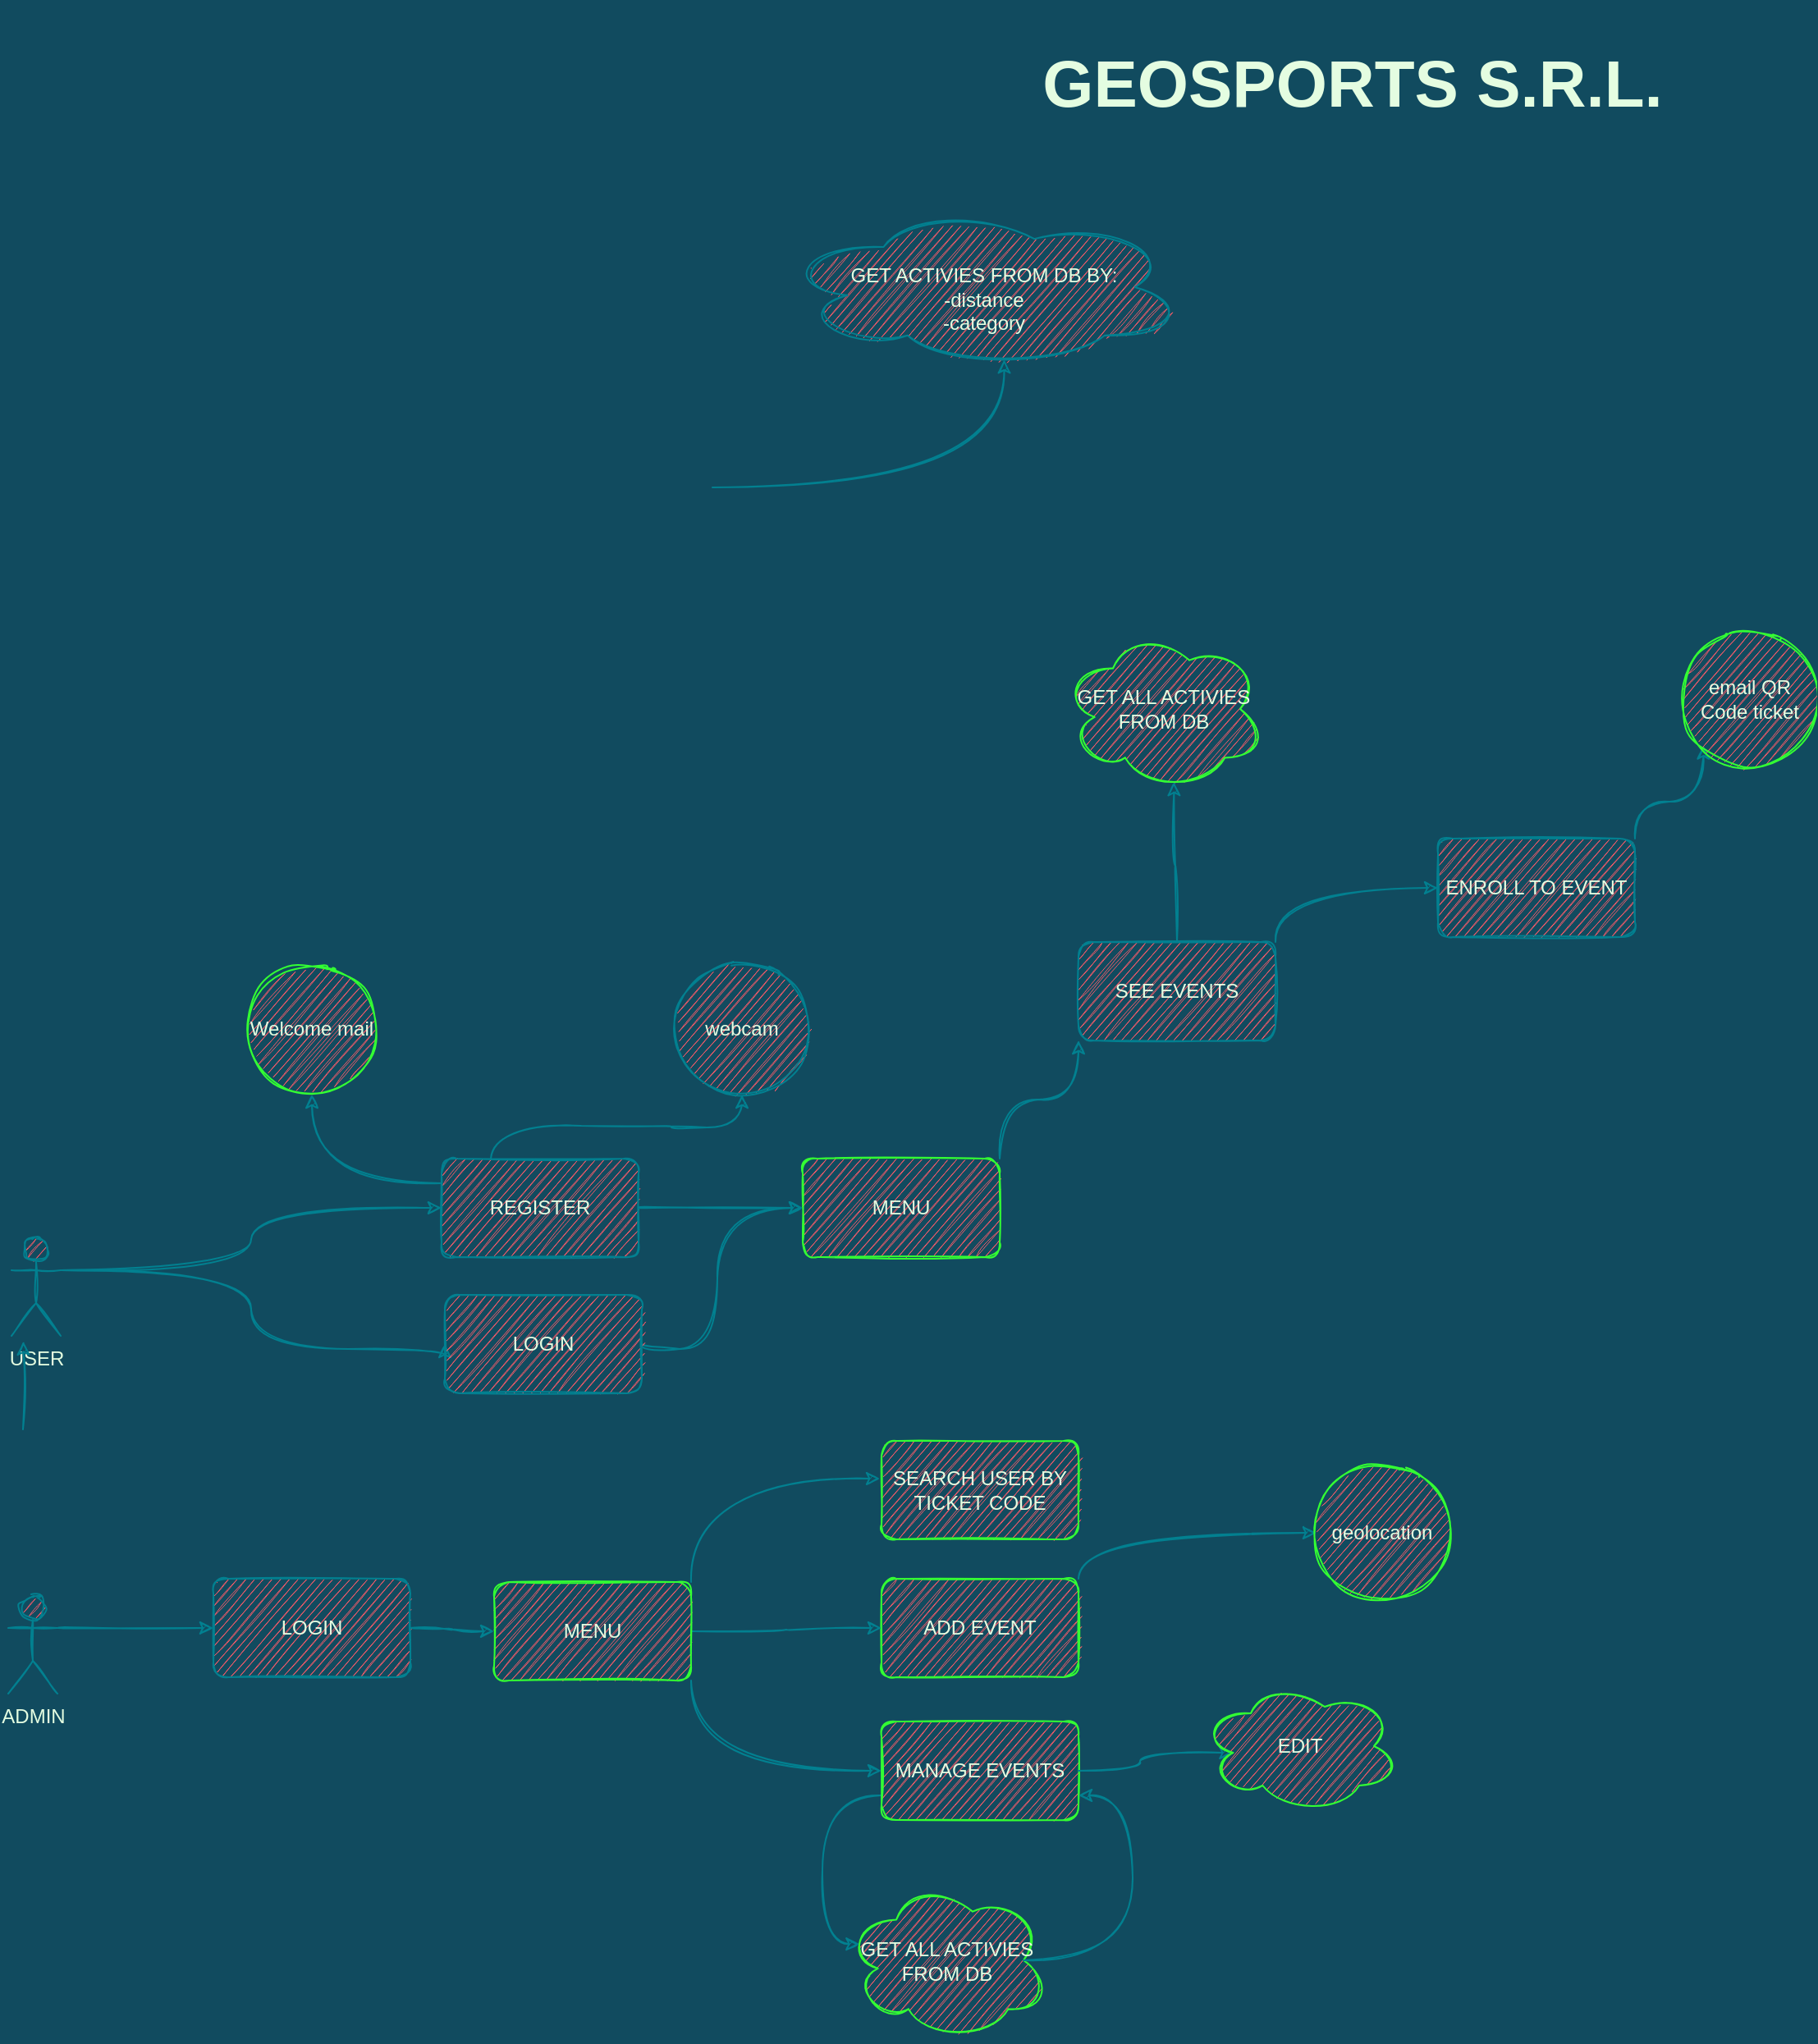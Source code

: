 <mxfile version="16.1.2" type="device"><diagram id="VU3AlSUJJOnAMAtMM2fT" name="Page-1"><mxGraphModel dx="1883" dy="1581" grid="0" gridSize="29" guides="1" tooltips="1" connect="1" arrows="1" fold="1" page="0" pageScale="1" pageWidth="850" pageHeight="1100" background="#114B5F" math="0" shadow="0"><root><mxCell id="0"/><mxCell id="1" parent="0"/><mxCell id="59QvP1uvpDmldnTHYQwH-15" style="edgeStyle=orthogonalEdgeStyle;orthogonalLoop=1;jettySize=auto;html=1;exitX=1;exitY=0.5;exitDx=0;exitDy=0;entryX=0;entryY=0.5;entryDx=0;entryDy=0;fontSize=13;strokeColor=#028090;fontColor=#E4FDE1;labelBackgroundColor=#114B5F;curved=1;sketch=1;" parent="1" source="59QvP1uvpDmldnTHYQwH-2" target="59QvP1uvpDmldnTHYQwH-14" edge="1"><mxGeometry relative="1" as="geometry"/></mxCell><mxCell id="O3Fkr6ZYe0m7NWBWwjO8-6" style="edgeStyle=orthogonalEdgeStyle;orthogonalLoop=1;jettySize=auto;html=1;exitX=0.25;exitY=0;exitDx=0;exitDy=0;strokeColor=#028090;fontColor=#E4FDE1;labelBackgroundColor=#114B5F;curved=1;sketch=1;" parent="1" source="59QvP1uvpDmldnTHYQwH-2" target="O3Fkr6ZYe0m7NWBWwjO8-5" edge="1"><mxGeometry relative="1" as="geometry"/></mxCell><mxCell id="HDRgqJoIDJQYMZm_mFgl-2" style="edgeStyle=orthogonalEdgeStyle;orthogonalLoop=1;jettySize=auto;html=1;exitX=0;exitY=0.25;exitDx=0;exitDy=0;strokeColor=#028090;fontColor=#E4FDE1;labelBackgroundColor=#114B5F;curved=1;sketch=1;" parent="1" source="59QvP1uvpDmldnTHYQwH-2" target="HDRgqJoIDJQYMZm_mFgl-1" edge="1"><mxGeometry relative="1" as="geometry"/></mxCell><mxCell id="59QvP1uvpDmldnTHYQwH-2" value="REGISTER" style="whiteSpace=wrap;html=1;fillColor=#F45B69;strokeColor=#028090;fontColor=#E4FDE1;sketch=1;rounded=1;" parent="1" vertex="1"><mxGeometry x="15" y="33" width="120" height="60" as="geometry"/></mxCell><mxCell id="59QvP1uvpDmldnTHYQwH-16" style="edgeStyle=orthogonalEdgeStyle;orthogonalLoop=1;jettySize=auto;html=1;exitX=1;exitY=0.5;exitDx=0;exitDy=0;entryX=0;entryY=0.5;entryDx=0;entryDy=0;fontSize=13;strokeColor=#028090;fontColor=#E4FDE1;labelBackgroundColor=#114B5F;curved=1;sketch=1;" parent="1" source="59QvP1uvpDmldnTHYQwH-17" target="59QvP1uvpDmldnTHYQwH-14" edge="1"><mxGeometry relative="1" as="geometry"><Array as="points"><mxPoint x="183" y="149"/><mxPoint x="183" y="63"/></Array></mxGeometry></mxCell><mxCell id="IykTQJylVlhp2z3ZIiHw-8" style="edgeStyle=orthogonalEdgeStyle;orthogonalLoop=1;jettySize=auto;html=1;exitX=1;exitY=0.5;exitDx=0;exitDy=0;entryX=0;entryY=0.5;entryDx=0;entryDy=0;fontSize=12;fontColor=#E4FDE1;strokeColor=#028090;fillColor=#F45B69;curved=1;sketch=1;" parent="1" source="59QvP1uvpDmldnTHYQwH-3" target="IykTQJylVlhp2z3ZIiHw-7" edge="1"><mxGeometry relative="1" as="geometry"/></mxCell><mxCell id="59QvP1uvpDmldnTHYQwH-3" value="LOGIN" style="whiteSpace=wrap;html=1;fillColor=#F45B69;strokeColor=#028090;fontColor=#E4FDE1;sketch=1;rounded=1;" parent="1" vertex="1"><mxGeometry x="-124" y="289" width="120" height="60" as="geometry"/></mxCell><mxCell id="59QvP1uvpDmldnTHYQwH-5" style="edgeStyle=orthogonalEdgeStyle;orthogonalLoop=1;jettySize=auto;html=1;exitX=1;exitY=0.333;exitDx=0;exitDy=0;exitPerimeter=0;entryX=0;entryY=0.5;entryDx=0;entryDy=0;strokeColor=#028090;fontColor=#E4FDE1;labelBackgroundColor=#114B5F;curved=1;sketch=1;" parent="1" source="59QvP1uvpDmldnTHYQwH-4" target="59QvP1uvpDmldnTHYQwH-3" edge="1"><mxGeometry relative="1" as="geometry"/></mxCell><mxCell id="59QvP1uvpDmldnTHYQwH-4" value="ADMIN&lt;br&gt;" style="shape=umlActor;verticalLabelPosition=bottom;verticalAlign=top;html=1;outlineConnect=0;fillColor=#F45B69;strokeColor=#028090;fontColor=#E4FDE1;sketch=1;rounded=1;" parent="1" vertex="1"><mxGeometry x="-249" y="299" width="30" height="60" as="geometry"/></mxCell><mxCell id="59QvP1uvpDmldnTHYQwH-7" style="edgeStyle=orthogonalEdgeStyle;orthogonalLoop=1;jettySize=auto;html=1;exitX=1;exitY=0.333;exitDx=0;exitDy=0;exitPerimeter=0;entryX=0;entryY=0.5;entryDx=0;entryDy=0;strokeColor=#028090;fontColor=#E4FDE1;labelBackgroundColor=#114B5F;curved=1;sketch=1;" parent="1" source="59QvP1uvpDmldnTHYQwH-6" target="59QvP1uvpDmldnTHYQwH-17" edge="1"><mxGeometry relative="1" as="geometry"><Array as="points"><mxPoint x="-101" y="101"/><mxPoint x="-101" y="149"/></Array></mxGeometry></mxCell><mxCell id="59QvP1uvpDmldnTHYQwH-8" style="edgeStyle=orthogonalEdgeStyle;orthogonalLoop=1;jettySize=auto;html=1;exitX=1;exitY=0.333;exitDx=0;exitDy=0;exitPerimeter=0;entryX=0;entryY=0.5;entryDx=0;entryDy=0;strokeColor=#028090;fontColor=#E4FDE1;labelBackgroundColor=#114B5F;curved=1;sketch=1;" parent="1" source="59QvP1uvpDmldnTHYQwH-6" target="59QvP1uvpDmldnTHYQwH-2" edge="1"><mxGeometry relative="1" as="geometry"/></mxCell><mxCell id="59QvP1uvpDmldnTHYQwH-6" value="USER&lt;br&gt;" style="shape=umlActor;verticalLabelPosition=bottom;verticalAlign=top;html=1;outlineConnect=0;fillColor=#F45B69;strokeColor=#028090;fontColor=#E4FDE1;sketch=1;rounded=1;" parent="1" vertex="1"><mxGeometry x="-247" y="81" width="30" height="60" as="geometry"/></mxCell><mxCell id="IykTQJylVlhp2z3ZIiHw-14" style="edgeStyle=orthogonalEdgeStyle;curved=1;rounded=1;sketch=1;orthogonalLoop=1;jettySize=auto;html=1;exitX=1;exitY=0;exitDx=0;exitDy=0;entryX=0;entryY=0.5;entryDx=0;entryDy=0;fontSize=12;fontColor=#E4FDE1;strokeColor=#028090;fillColor=#F45B69;" parent="1" source="59QvP1uvpDmldnTHYQwH-9" target="IykTQJylVlhp2z3ZIiHw-13" edge="1"><mxGeometry relative="1" as="geometry"/></mxCell><mxCell id="59QvP1uvpDmldnTHYQwH-9" value="ADD EVENT" style="whiteSpace=wrap;html=1;fillColor=#F45B69;strokeColor=#33FF33;fontColor=#E4FDE1;sketch=1;rounded=1;" parent="1" vertex="1"><mxGeometry x="283" y="289" width="120" height="60" as="geometry"/></mxCell><mxCell id="IykTQJylVlhp2z3ZIiHw-6" style="edgeStyle=orthogonalEdgeStyle;orthogonalLoop=1;jettySize=auto;html=1;exitX=0;exitY=0.75;exitDx=0;exitDy=0;entryX=0.07;entryY=0.4;entryDx=0;entryDy=0;entryPerimeter=0;fontSize=12;fontColor=#E4FDE1;strokeColor=#028090;fillColor=#F45B69;curved=1;sketch=1;" parent="1" source="59QvP1uvpDmldnTHYQwH-11" target="IykTQJylVlhp2z3ZIiHw-5" edge="1"><mxGeometry relative="1" as="geometry"><Array as="points"><mxPoint x="247" y="421"/><mxPoint x="247" y="512"/></Array></mxGeometry></mxCell><mxCell id="59QvP1uvpDmldnTHYQwH-11" value="MANAGE EVENTS" style="whiteSpace=wrap;html=1;fillColor=#F45B69;strokeColor=#33FF33;fontColor=#E4FDE1;sketch=1;rounded=1;" parent="1" vertex="1"><mxGeometry x="283" y="376" width="120" height="60" as="geometry"/></mxCell><mxCell id="59QvP1uvpDmldnTHYQwH-12" value="&lt;font style=&quot;font-size: 40px;&quot;&gt;GEOSPORTS S.R.L.&lt;/font&gt;" style="text;html=1;align=center;verticalAlign=middle;whiteSpace=wrap;fontStyle=1;fontSize=40;fontColor=#E4FDE1;sketch=1;rounded=1;" parent="1" vertex="1"><mxGeometry x="301" y="-673" width="538" height="100" as="geometry"/></mxCell><mxCell id="59QvP1uvpDmldnTHYQwH-22" style="edgeStyle=orthogonalEdgeStyle;orthogonalLoop=1;jettySize=auto;html=1;exitX=1;exitY=0;exitDx=0;exitDy=0;entryX=0;entryY=1;entryDx=0;entryDy=0;fontSize=13;strokeColor=#028090;fontColor=#E4FDE1;labelBackgroundColor=#114B5F;curved=1;sketch=1;" parent="1" source="59QvP1uvpDmldnTHYQwH-14" target="59QvP1uvpDmldnTHYQwH-18" edge="1"><mxGeometry relative="1" as="geometry"/></mxCell><mxCell id="59QvP1uvpDmldnTHYQwH-14" value="MENU" style="whiteSpace=wrap;html=1;fillColor=#F45B69;strokeColor=#33FF33;fontColor=#E4FDE1;sketch=1;rounded=1;" parent="1" vertex="1"><mxGeometry x="235" y="33" width="120" height="60" as="geometry"/></mxCell><mxCell id="59QvP1uvpDmldnTHYQwH-17" value="LOGIN" style="whiteSpace=wrap;html=1;fillColor=#F45B69;strokeColor=#028090;fontColor=#E4FDE1;sketch=1;rounded=1;" parent="1" vertex="1"><mxGeometry x="17" y="116" width="120" height="60" as="geometry"/></mxCell><mxCell id="59QvP1uvpDmldnTHYQwH-24" style="edgeStyle=orthogonalEdgeStyle;orthogonalLoop=1;jettySize=auto;html=1;exitX=1;exitY=0;exitDx=0;exitDy=0;entryX=0;entryY=0.5;entryDx=0;entryDy=0;fontSize=13;strokeColor=#028090;fontColor=#E4FDE1;labelBackgroundColor=#114B5F;curved=1;sketch=1;" parent="1" source="59QvP1uvpDmldnTHYQwH-18" target="59QvP1uvpDmldnTHYQwH-23" edge="1"><mxGeometry relative="1" as="geometry"/></mxCell><mxCell id="IykTQJylVlhp2z3ZIiHw-15" style="edgeStyle=orthogonalEdgeStyle;curved=1;rounded=1;sketch=1;orthogonalLoop=1;jettySize=auto;html=1;exitX=0.5;exitY=0;exitDx=0;exitDy=0;entryX=0.55;entryY=0.95;entryDx=0;entryDy=0;entryPerimeter=0;fontSize=12;fontColor=#E4FDE1;strokeColor=#028090;fillColor=#F45B69;" parent="1" source="59QvP1uvpDmldnTHYQwH-18" target="IykTQJylVlhp2z3ZIiHw-12" edge="1"><mxGeometry relative="1" as="geometry"/></mxCell><mxCell id="59QvP1uvpDmldnTHYQwH-18" value="SEE EVENTS" style="whiteSpace=wrap;html=1;fillColor=#F45B69;strokeColor=#028090;fontColor=#E4FDE1;sketch=1;rounded=1;" parent="1" vertex="1"><mxGeometry x="403" y="-99" width="120" height="60" as="geometry"/></mxCell><mxCell id="O3Fkr6ZYe0m7NWBWwjO8-10" style="edgeStyle=orthogonalEdgeStyle;orthogonalLoop=1;jettySize=auto;html=1;exitX=1;exitY=0;exitDx=0;exitDy=0;entryX=0;entryY=1;entryDx=0;entryDy=0;strokeColor=#028090;fontColor=#E4FDE1;labelBackgroundColor=#114B5F;curved=1;sketch=1;" parent="1" source="59QvP1uvpDmldnTHYQwH-23" target="O3Fkr6ZYe0m7NWBWwjO8-9" edge="1"><mxGeometry relative="1" as="geometry"/></mxCell><mxCell id="59QvP1uvpDmldnTHYQwH-23" value="ENROLL TO EVENT" style="whiteSpace=wrap;html=1;fillColor=#F45B69;strokeColor=#028090;fontColor=#E4FDE1;sketch=1;rounded=1;" parent="1" vertex="1"><mxGeometry x="622" y="-162" width="120" height="60" as="geometry"/></mxCell><mxCell id="O3Fkr6ZYe0m7NWBWwjO8-5" value="webcam" style="ellipse;whiteSpace=wrap;html=1;aspect=fixed;fillColor=#F45B69;strokeColor=#028090;fontColor=#E4FDE1;sketch=1;rounded=1;" parent="1" vertex="1"><mxGeometry x="158" y="-86" width="80" height="80" as="geometry"/></mxCell><mxCell id="O3Fkr6ZYe0m7NWBWwjO8-9" value="email QR Code ticket" style="ellipse;whiteSpace=wrap;html=1;aspect=fixed;fillColor=#F45B69;strokeColor=#33FF33;fontColor=#E4FDE1;sketch=1;rounded=1;" parent="1" vertex="1"><mxGeometry x="772" y="-287" width="80" height="80" as="geometry"/></mxCell><mxCell id="IykTQJylVlhp2z3ZIiHw-4" style="edgeStyle=orthogonalEdgeStyle;orthogonalLoop=1;jettySize=auto;html=1;exitX=1;exitY=0.5;exitDx=0;exitDy=0;fontColor=#E4FDE1;strokeColor=#028090;fillColor=#F45B69;curved=1;sketch=1;entryX=0.16;entryY=0.55;entryDx=0;entryDy=0;entryPerimeter=0;" parent="1" source="59QvP1uvpDmldnTHYQwH-11" target="IykTQJylVlhp2z3ZIiHw-3" edge="1"><mxGeometry relative="1" as="geometry"><mxPoint x="501.25" y="540" as="sourcePoint"/></mxGeometry></mxCell><mxCell id="IykTQJylVlhp2z3ZIiHw-17" style="edgeStyle=orthogonalEdgeStyle;curved=1;rounded=1;sketch=1;orthogonalLoop=1;jettySize=auto;html=1;exitX=1;exitY=0;exitDx=0;exitDy=0;entryX=0.55;entryY=0.95;entryDx=0;entryDy=0;entryPerimeter=0;fontSize=12;fontColor=#E4FDE1;strokeColor=#028090;fillColor=#F45B69;" parent="1" target="IykTQJylVlhp2z3ZIiHw-16" edge="1"><mxGeometry relative="1" as="geometry"><mxPoint x="180" y="-376" as="sourcePoint"/></mxGeometry></mxCell><mxCell id="IykTQJylVlhp2z3ZIiHw-20" style="edgeStyle=orthogonalEdgeStyle;curved=1;rounded=1;sketch=1;orthogonalLoop=1;jettySize=auto;html=1;exitX=0.5;exitY=0;exitDx=0;exitDy=0;fontSize=12;fontColor=#E4FDE1;strokeColor=#028090;fillColor=#F45B69;" parent="1" edge="1"><mxGeometry relative="1" as="geometry"><mxPoint x="-239.857" y="144.429" as="targetPoint"/><mxPoint x="-240" y="198" as="sourcePoint"/></mxGeometry></mxCell><mxCell id="HDRgqJoIDJQYMZm_mFgl-1" value="Welcome mail" style="ellipse;whiteSpace=wrap;html=1;aspect=fixed;fillColor=#F45B69;strokeColor=#33FF33;fontColor=#E4FDE1;sketch=1;rounded=1;" parent="1" vertex="1"><mxGeometry x="-104" y="-86" width="80" height="80" as="geometry"/></mxCell><mxCell id="HDRgqJoIDJQYMZm_mFgl-3" value="SEARCH USER BY TICKET CODE" style="whiteSpace=wrap;html=1;fillColor=#F45B69;strokeColor=#33FF33;fontColor=#E4FDE1;sketch=1;rounded=1;" parent="1" vertex="1"><mxGeometry x="283" y="205" width="120" height="60" as="geometry"/></mxCell><mxCell id="IykTQJylVlhp2z3ZIiHw-3" value="EDIT" style="ellipse;shape=cloud;whiteSpace=wrap;html=1;fontSize=12;fillColor=#F45B69;strokeColor=#33FF33;fontColor=#E4FDE1;sketch=1;rounded=1;" parent="1" vertex="1"><mxGeometry x="478" y="351" width="120" height="80" as="geometry"/></mxCell><mxCell id="IykTQJylVlhp2z3ZIiHw-5" value="GET ALL ACTIVIES FROM DB" style="ellipse;shape=cloud;whiteSpace=wrap;html=1;fontSize=12;fillColor=#F45B69;strokeColor=#33FF33;fontColor=#E4FDE1;sketch=1;rounded=1;" parent="1" vertex="1"><mxGeometry x="261" y="472" width="124" height="99" as="geometry"/></mxCell><mxCell id="IykTQJylVlhp2z3ZIiHw-9" style="edgeStyle=orthogonalEdgeStyle;orthogonalLoop=1;jettySize=auto;html=1;exitX=1;exitY=0;exitDx=0;exitDy=0;entryX=-0.008;entryY=0.383;entryDx=0;entryDy=0;entryPerimeter=0;fontSize=12;fontColor=#E4FDE1;strokeColor=#028090;fillColor=#F45B69;curved=1;sketch=1;" parent="1" source="IykTQJylVlhp2z3ZIiHw-7" target="HDRgqJoIDJQYMZm_mFgl-3" edge="1"><mxGeometry relative="1" as="geometry"/></mxCell><mxCell id="IykTQJylVlhp2z3ZIiHw-10" style="edgeStyle=orthogonalEdgeStyle;orthogonalLoop=1;jettySize=auto;html=1;exitX=1;exitY=0.5;exitDx=0;exitDy=0;entryX=0;entryY=0.5;entryDx=0;entryDy=0;fontSize=12;fontColor=#E4FDE1;strokeColor=#028090;fillColor=#F45B69;curved=1;sketch=1;" parent="1" source="IykTQJylVlhp2z3ZIiHw-7" target="59QvP1uvpDmldnTHYQwH-9" edge="1"><mxGeometry relative="1" as="geometry"/></mxCell><mxCell id="IykTQJylVlhp2z3ZIiHw-11" style="edgeStyle=orthogonalEdgeStyle;orthogonalLoop=1;jettySize=auto;html=1;exitX=1;exitY=1;exitDx=0;exitDy=0;entryX=0;entryY=0.5;entryDx=0;entryDy=0;fontSize=12;fontColor=#E4FDE1;strokeColor=#028090;fillColor=#F45B69;curved=1;sketch=1;" parent="1" source="IykTQJylVlhp2z3ZIiHw-7" target="59QvP1uvpDmldnTHYQwH-11" edge="1"><mxGeometry relative="1" as="geometry"/></mxCell><mxCell id="IykTQJylVlhp2z3ZIiHw-7" value="MENU" style="whiteSpace=wrap;html=1;fillColor=#F45B69;strokeColor=#33FF33;fontColor=#E4FDE1;sketch=1;rounded=1;" parent="1" vertex="1"><mxGeometry x="47" y="291" width="120" height="60" as="geometry"/></mxCell><mxCell id="IykTQJylVlhp2z3ZIiHw-12" value="GET ALL ACTIVIES FROM DB" style="ellipse;shape=cloud;whiteSpace=wrap;html=1;fontSize=12;fillColor=#F45B69;strokeColor=#33FF33;fontColor=#E4FDE1;sketch=1;rounded=1;" parent="1" vertex="1"><mxGeometry x="393" y="-290.5" width="124" height="99" as="geometry"/></mxCell><mxCell id="IykTQJylVlhp2z3ZIiHw-13" value="geolocation" style="ellipse;whiteSpace=wrap;html=1;aspect=fixed;fillColor=#F45B69;strokeColor=#33FF33;fontColor=#E4FDE1;sketch=1;rounded=1;" parent="1" vertex="1"><mxGeometry x="548" y="221" width="80" height="80" as="geometry"/></mxCell><mxCell id="IykTQJylVlhp2z3ZIiHw-16" value="&lt;br&gt;GET ACTIVIES FROM DB BY:&lt;br&gt;-distance&lt;br&gt;-category" style="ellipse;shape=cloud;whiteSpace=wrap;html=1;fontSize=12;fillColor=#F45B69;strokeColor=#028090;fontColor=#E4FDE1;sketch=1;rounded=1;" parent="1" vertex="1"><mxGeometry x="223" y="-547" width="245" height="98" as="geometry"/></mxCell><mxCell id="aEBDFzmNjE60R0zo4waC-2" style="edgeStyle=orthogonalEdgeStyle;orthogonalLoop=1;jettySize=auto;html=1;exitX=0.875;exitY=0.5;exitDx=0;exitDy=0;fontSize=12;fontColor=#E4FDE1;strokeColor=#028090;fillColor=#F45B69;curved=1;sketch=1;exitPerimeter=0;entryX=1;entryY=0.75;entryDx=0;entryDy=0;" edge="1" parent="1" source="IykTQJylVlhp2z3ZIiHw-5" target="59QvP1uvpDmldnTHYQwH-11"><mxGeometry relative="1" as="geometry"><mxPoint x="312" y="450" as="sourcePoint"/><mxPoint x="483" y="520" as="targetPoint"/><Array as="points"><mxPoint x="436" y="522"/><mxPoint x="436" y="421"/></Array></mxGeometry></mxCell></root></mxGraphModel></diagram></mxfile>